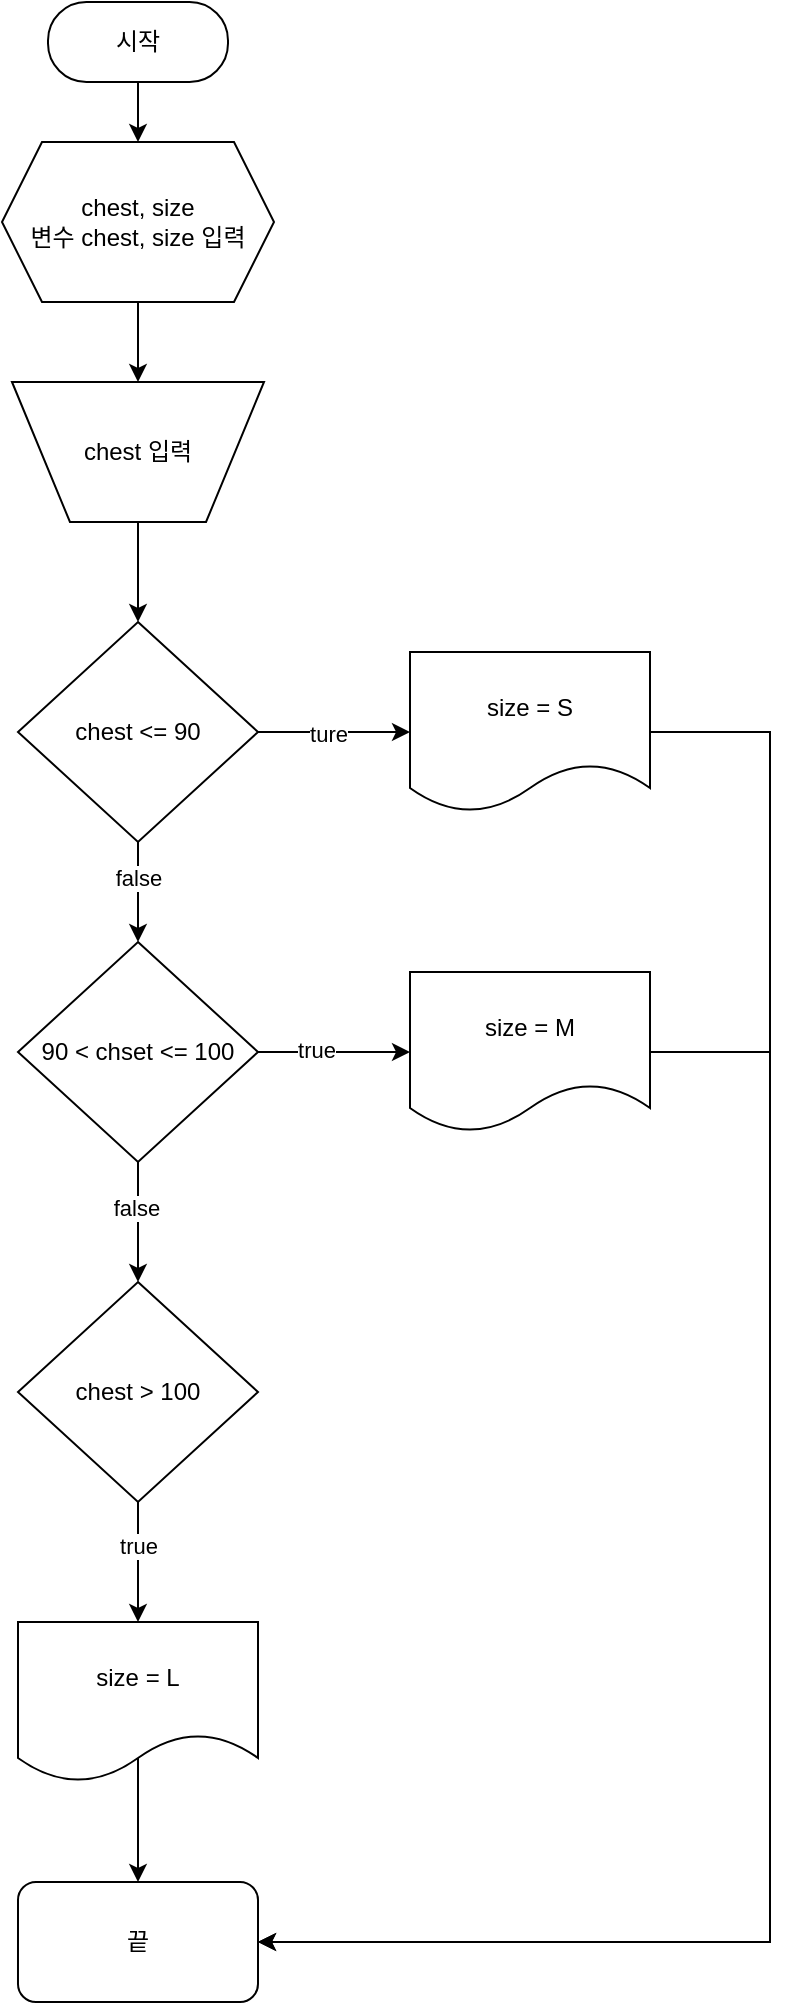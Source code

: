 <mxfile version="20.3.0" type="device"><diagram id="gaqkU0zbmG6-vfuLdSoD" name="페이지-1"><mxGraphModel dx="1102" dy="857" grid="1" gridSize="10" guides="1" tooltips="1" connect="1" arrows="1" fold="1" page="1" pageScale="1" pageWidth="827" pageHeight="1169" math="0" shadow="0"><root><mxCell id="0"/><mxCell id="1" parent="0"/><mxCell id="NwN-wkURookkUAzrqvL7-14" style="edgeStyle=orthogonalEdgeStyle;rounded=0;orthogonalLoop=1;jettySize=auto;html=1;exitX=0.5;exitY=1;exitDx=0;exitDy=0;entryX=0.5;entryY=0;entryDx=0;entryDy=0;" parent="1" source="NwN-wkURookkUAzrqvL7-1" target="NwN-wkURookkUAzrqvL7-2" edge="1"><mxGeometry relative="1" as="geometry"/></mxCell><mxCell id="NwN-wkURookkUAzrqvL7-1" value="시작" style="rounded=1;whiteSpace=wrap;html=1;arcSize=48;" parent="1" vertex="1"><mxGeometry x="369" y="60" width="90" height="40" as="geometry"/></mxCell><mxCell id="4lG7mc-rmPLBamwBYEp9-3" style="edgeStyle=orthogonalEdgeStyle;rounded=0;orthogonalLoop=1;jettySize=auto;html=1;exitX=0.5;exitY=1;exitDx=0;exitDy=0;entryX=0.5;entryY=0;entryDx=0;entryDy=0;" edge="1" parent="1" source="NwN-wkURookkUAzrqvL7-2" target="4lG7mc-rmPLBamwBYEp9-2"><mxGeometry relative="1" as="geometry"/></mxCell><mxCell id="NwN-wkURookkUAzrqvL7-2" value="chest, size&lt;br&gt;변수 chest, size 입력" style="shape=hexagon;perimeter=hexagonPerimeter2;whiteSpace=wrap;html=1;fixedSize=1;" parent="1" vertex="1"><mxGeometry x="346" y="130" width="136" height="80" as="geometry"/></mxCell><mxCell id="NwN-wkURookkUAzrqvL7-16" style="edgeStyle=orthogonalEdgeStyle;rounded=0;orthogonalLoop=1;jettySize=auto;html=1;exitX=0.5;exitY=1;exitDx=0;exitDy=0;entryX=0.5;entryY=0;entryDx=0;entryDy=0;" parent="1" source="NwN-wkURookkUAzrqvL7-3" target="NwN-wkURookkUAzrqvL7-6" edge="1"><mxGeometry relative="1" as="geometry"/></mxCell><mxCell id="DwSKsjHJpz_zvaZLDnGT-2" value="false" style="edgeLabel;html=1;align=center;verticalAlign=middle;resizable=0;points=[];" parent="NwN-wkURookkUAzrqvL7-16" vertex="1" connectable="0"><mxGeometry x="-0.298" relative="1" as="geometry"><mxPoint as="offset"/></mxGeometry></mxCell><mxCell id="NwN-wkURookkUAzrqvL7-19" style="edgeStyle=orthogonalEdgeStyle;rounded=0;orthogonalLoop=1;jettySize=auto;html=1;exitX=1;exitY=0.5;exitDx=0;exitDy=0;entryX=0;entryY=0.5;entryDx=0;entryDy=0;" parent="1" source="NwN-wkURookkUAzrqvL7-3" target="NwN-wkURookkUAzrqvL7-10" edge="1"><mxGeometry relative="1" as="geometry"/></mxCell><mxCell id="DwSKsjHJpz_zvaZLDnGT-1" value="ture" style="edgeLabel;html=1;align=center;verticalAlign=middle;resizable=0;points=[];" parent="NwN-wkURookkUAzrqvL7-19" vertex="1" connectable="0"><mxGeometry x="-0.086" y="-1" relative="1" as="geometry"><mxPoint as="offset"/></mxGeometry></mxCell><mxCell id="NwN-wkURookkUAzrqvL7-3" value="chest &amp;lt;= 90" style="rhombus;whiteSpace=wrap;html=1;" parent="1" vertex="1"><mxGeometry x="354" y="370" width="120" height="110" as="geometry"/></mxCell><mxCell id="NwN-wkURookkUAzrqvL7-17" style="edgeStyle=orthogonalEdgeStyle;rounded=0;orthogonalLoop=1;jettySize=auto;html=1;exitX=0.5;exitY=1;exitDx=0;exitDy=0;entryX=0.5;entryY=0;entryDx=0;entryDy=0;" parent="1" source="NwN-wkURookkUAzrqvL7-6" target="NwN-wkURookkUAzrqvL7-8" edge="1"><mxGeometry relative="1" as="geometry"/></mxCell><mxCell id="DwSKsjHJpz_zvaZLDnGT-4" value="false" style="edgeLabel;html=1;align=center;verticalAlign=middle;resizable=0;points=[];" parent="NwN-wkURookkUAzrqvL7-17" vertex="1" connectable="0"><mxGeometry x="-0.239" y="-1" relative="1" as="geometry"><mxPoint as="offset"/></mxGeometry></mxCell><mxCell id="NwN-wkURookkUAzrqvL7-20" style="edgeStyle=orthogonalEdgeStyle;rounded=0;orthogonalLoop=1;jettySize=auto;html=1;exitX=1;exitY=0.5;exitDx=0;exitDy=0;entryX=0;entryY=0.5;entryDx=0;entryDy=0;" parent="1" source="NwN-wkURookkUAzrqvL7-6" target="NwN-wkURookkUAzrqvL7-11" edge="1"><mxGeometry relative="1" as="geometry"/></mxCell><mxCell id="DwSKsjHJpz_zvaZLDnGT-3" value="true" style="edgeLabel;html=1;align=center;verticalAlign=middle;resizable=0;points=[];" parent="NwN-wkURookkUAzrqvL7-20" vertex="1" connectable="0"><mxGeometry x="-0.233" relative="1" as="geometry"><mxPoint y="-1" as="offset"/></mxGeometry></mxCell><mxCell id="NwN-wkURookkUAzrqvL7-6" value="90 &amp;lt; chset &amp;lt;= 100" style="rhombus;whiteSpace=wrap;html=1;" parent="1" vertex="1"><mxGeometry x="354" y="530" width="120" height="110" as="geometry"/></mxCell><mxCell id="NwN-wkURookkUAzrqvL7-18" style="edgeStyle=orthogonalEdgeStyle;rounded=0;orthogonalLoop=1;jettySize=auto;html=1;exitX=0.5;exitY=1;exitDx=0;exitDy=0;entryX=0.5;entryY=0;entryDx=0;entryDy=0;" parent="1" source="NwN-wkURookkUAzrqvL7-8" target="NwN-wkURookkUAzrqvL7-12" edge="1"><mxGeometry relative="1" as="geometry"/></mxCell><mxCell id="DwSKsjHJpz_zvaZLDnGT-5" value="true" style="edgeLabel;html=1;align=center;verticalAlign=middle;resizable=0;points=[];" parent="NwN-wkURookkUAzrqvL7-18" vertex="1" connectable="0"><mxGeometry x="-0.285" relative="1" as="geometry"><mxPoint as="offset"/></mxGeometry></mxCell><mxCell id="NwN-wkURookkUAzrqvL7-8" value="chest &amp;gt; 100" style="rhombus;whiteSpace=wrap;html=1;" parent="1" vertex="1"><mxGeometry x="354" y="700" width="120" height="110" as="geometry"/></mxCell><mxCell id="NwN-wkURookkUAzrqvL7-23" style="edgeStyle=orthogonalEdgeStyle;rounded=0;orthogonalLoop=1;jettySize=auto;html=1;exitX=1;exitY=0.5;exitDx=0;exitDy=0;entryX=1;entryY=0.5;entryDx=0;entryDy=0;" parent="1" source="NwN-wkURookkUAzrqvL7-10" target="NwN-wkURookkUAzrqvL7-13" edge="1"><mxGeometry relative="1" as="geometry"><mxPoint x="730" y="1030" as="targetPoint"/><Array as="points"><mxPoint x="730" y="425"/><mxPoint x="730" y="1030"/></Array></mxGeometry></mxCell><mxCell id="NwN-wkURookkUAzrqvL7-10" value="size = S" style="shape=document;whiteSpace=wrap;html=1;boundedLbl=1;" parent="1" vertex="1"><mxGeometry x="550" y="385" width="120" height="80" as="geometry"/></mxCell><mxCell id="NwN-wkURookkUAzrqvL7-22" style="edgeStyle=orthogonalEdgeStyle;rounded=0;orthogonalLoop=1;jettySize=auto;html=1;exitX=1;exitY=0.5;exitDx=0;exitDy=0;entryX=1;entryY=0.5;entryDx=0;entryDy=0;" parent="1" source="NwN-wkURookkUAzrqvL7-11" target="NwN-wkURookkUAzrqvL7-13" edge="1"><mxGeometry relative="1" as="geometry"><mxPoint x="560" y="1030" as="targetPoint"/><Array as="points"><mxPoint x="730" y="585"/><mxPoint x="730" y="1030"/></Array></mxGeometry></mxCell><mxCell id="NwN-wkURookkUAzrqvL7-11" value="size = M" style="shape=document;whiteSpace=wrap;html=1;boundedLbl=1;" parent="1" vertex="1"><mxGeometry x="550" y="545" width="120" height="80" as="geometry"/></mxCell><mxCell id="NwN-wkURookkUAzrqvL7-21" style="edgeStyle=orthogonalEdgeStyle;rounded=0;orthogonalLoop=1;jettySize=auto;html=1;entryX=0.5;entryY=0;entryDx=0;entryDy=0;exitX=0.483;exitY=0.85;exitDx=0;exitDy=0;exitPerimeter=0;" parent="1" source="NwN-wkURookkUAzrqvL7-12" target="NwN-wkURookkUAzrqvL7-13" edge="1"><mxGeometry relative="1" as="geometry"><Array as="points"><mxPoint x="414" y="938"/></Array></mxGeometry></mxCell><mxCell id="NwN-wkURookkUAzrqvL7-12" value="size = L" style="shape=document;whiteSpace=wrap;html=1;boundedLbl=1;" parent="1" vertex="1"><mxGeometry x="354" y="870" width="120" height="80" as="geometry"/></mxCell><mxCell id="NwN-wkURookkUAzrqvL7-13" value="끝" style="rounded=1;whiteSpace=wrap;html=1;" parent="1" vertex="1"><mxGeometry x="354" y="1000" width="120" height="60" as="geometry"/></mxCell><mxCell id="4lG7mc-rmPLBamwBYEp9-4" style="edgeStyle=orthogonalEdgeStyle;rounded=0;orthogonalLoop=1;jettySize=auto;html=1;exitX=0.5;exitY=1;exitDx=0;exitDy=0;entryX=0.5;entryY=0;entryDx=0;entryDy=0;" edge="1" parent="1" source="4lG7mc-rmPLBamwBYEp9-2" target="NwN-wkURookkUAzrqvL7-3"><mxGeometry relative="1" as="geometry"/></mxCell><mxCell id="4lG7mc-rmPLBamwBYEp9-2" value="chest 입력" style="verticalLabelPosition=middle;verticalAlign=middle;html=1;shape=trapezoid;perimeter=trapezoidPerimeter;whiteSpace=wrap;size=0.23;arcSize=10;flipV=1;labelPosition=center;align=center;" vertex="1" parent="1"><mxGeometry x="351" y="250" width="126" height="70" as="geometry"/></mxCell></root></mxGraphModel></diagram></mxfile>